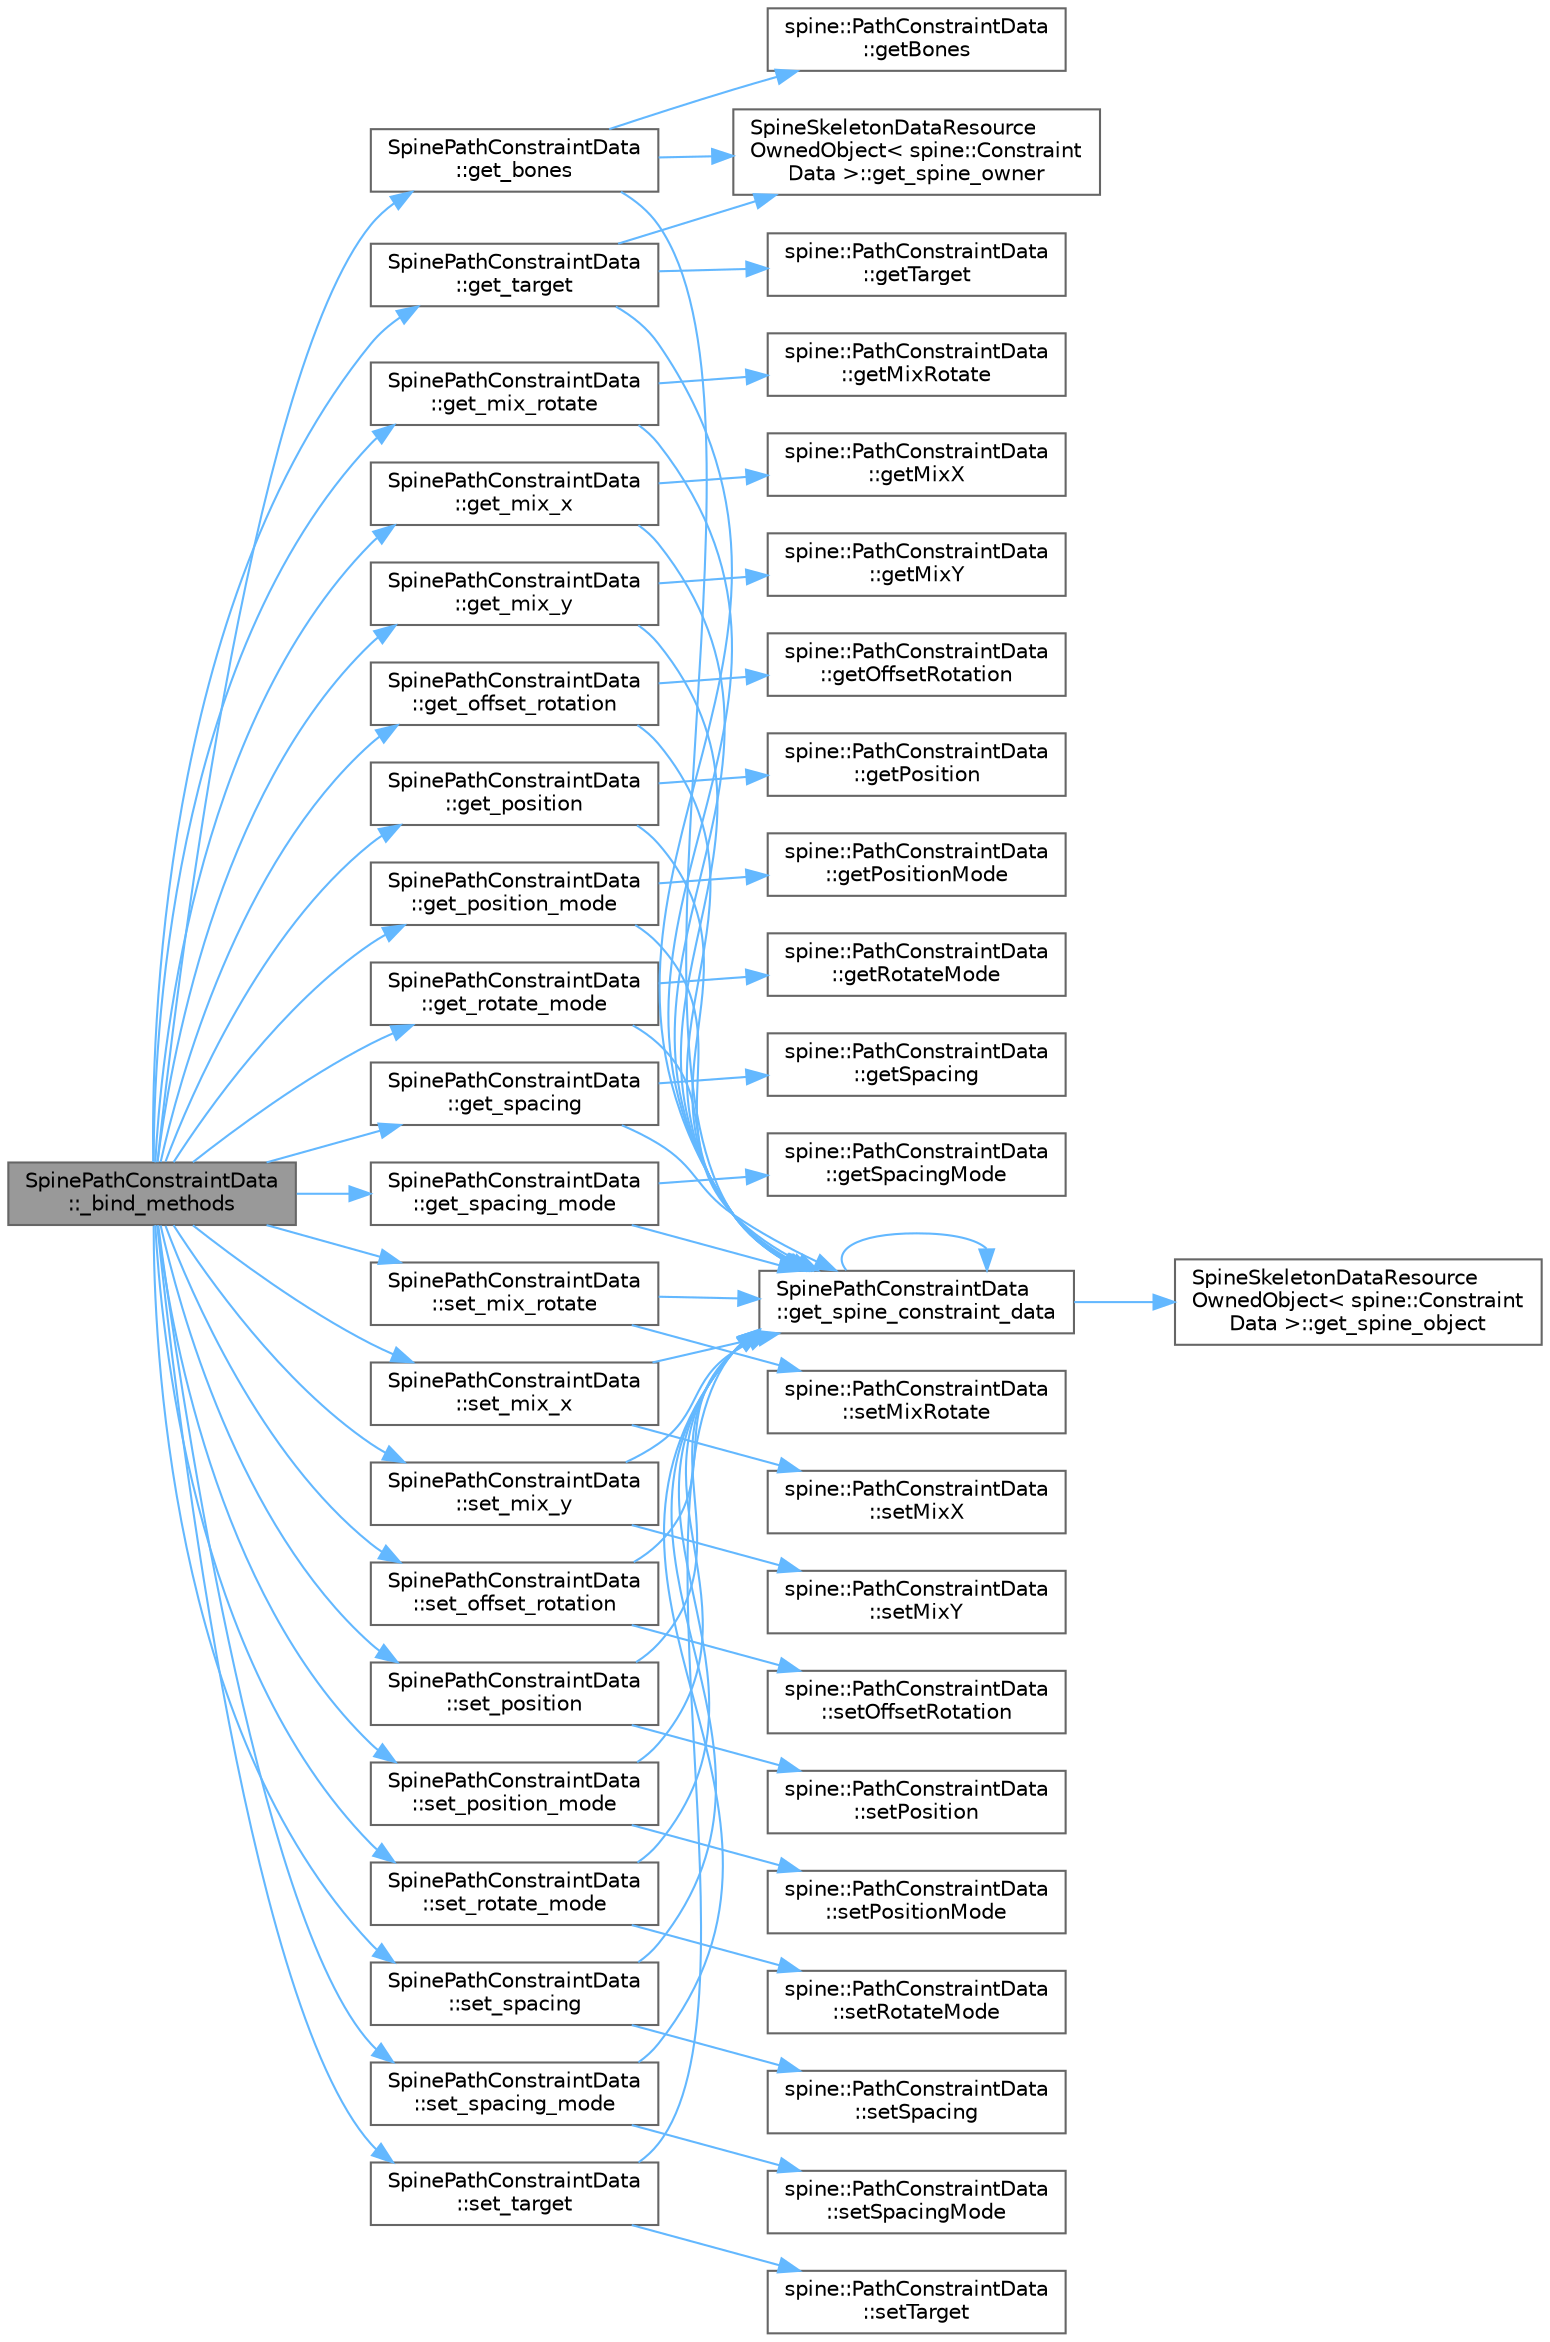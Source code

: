digraph "SpinePathConstraintData::_bind_methods"
{
 // LATEX_PDF_SIZE
  bgcolor="transparent";
  edge [fontname=Helvetica,fontsize=10,labelfontname=Helvetica,labelfontsize=10];
  node [fontname=Helvetica,fontsize=10,shape=box,height=0.2,width=0.4];
  rankdir="LR";
  Node1 [id="Node000001",label="SpinePathConstraintData\l::_bind_methods",height=0.2,width=0.4,color="gray40", fillcolor="grey60", style="filled", fontcolor="black",tooltip=" "];
  Node1 -> Node2 [id="edge1_Node000001_Node000002",color="steelblue1",style="solid",tooltip=" "];
  Node2 [id="Node000002",label="SpinePathConstraintData\l::get_bones",height=0.2,width=0.4,color="grey40", fillcolor="white", style="filled",URL="$class_spine_path_constraint_data.html#a79e3287be0a848095bc03e2142a311fa",tooltip=" "];
  Node2 -> Node3 [id="edge2_Node000002_Node000003",color="steelblue1",style="solid",tooltip=" "];
  Node3 [id="Node000003",label="SpinePathConstraintData\l::get_spine_constraint_data",height=0.2,width=0.4,color="grey40", fillcolor="white", style="filled",URL="$class_spine_path_constraint_data.html#a6fd25f0b0ef75f4baa9479d553cdbebf",tooltip=" "];
  Node3 -> Node3 [id="edge3_Node000003_Node000003",color="steelblue1",style="solid",tooltip=" "];
  Node3 -> Node4 [id="edge4_Node000003_Node000004",color="steelblue1",style="solid",tooltip=" "];
  Node4 [id="Node000004",label="SpineSkeletonDataResource\lOwnedObject\< spine::Constraint\lData \>::get_spine_object",height=0.2,width=0.4,color="grey40", fillcolor="white", style="filled",URL="$class_spine_skeleton_data_resource_owned_object.html#a17a452fe3be51c5dfec16fddf002d318",tooltip=" "];
  Node2 -> Node5 [id="edge5_Node000002_Node000005",color="steelblue1",style="solid",tooltip=" "];
  Node5 [id="Node000005",label="SpineSkeletonDataResource\lOwnedObject\< spine::Constraint\lData \>::get_spine_owner",height=0.2,width=0.4,color="grey40", fillcolor="white", style="filled",URL="$class_spine_skeleton_data_resource_owned_object.html#a8fb9e97d2c2f85dc522e85b9c9cbd112",tooltip=" "];
  Node2 -> Node6 [id="edge6_Node000002_Node000006",color="steelblue1",style="solid",tooltip=" "];
  Node6 [id="Node000006",label="spine::PathConstraintData\l::getBones",height=0.2,width=0.4,color="grey40", fillcolor="white", style="filled",URL="$classspine_1_1_path_constraint_data.html#a5504fc0634f2560515ae23a2f80bf25c",tooltip=" "];
  Node1 -> Node7 [id="edge7_Node000001_Node000007",color="steelblue1",style="solid",tooltip=" "];
  Node7 [id="Node000007",label="SpinePathConstraintData\l::get_mix_rotate",height=0.2,width=0.4,color="grey40", fillcolor="white", style="filled",URL="$class_spine_path_constraint_data.html#a904bd9765ff1098ef5abb68f4ea25f4c",tooltip=" "];
  Node7 -> Node3 [id="edge8_Node000007_Node000003",color="steelblue1",style="solid",tooltip=" "];
  Node7 -> Node8 [id="edge9_Node000007_Node000008",color="steelblue1",style="solid",tooltip=" "];
  Node8 [id="Node000008",label="spine::PathConstraintData\l::getMixRotate",height=0.2,width=0.4,color="grey40", fillcolor="white", style="filled",URL="$classspine_1_1_path_constraint_data.html#ab5cffdc190f46a6cf50ccc240712039d",tooltip=" "];
  Node1 -> Node9 [id="edge10_Node000001_Node000009",color="steelblue1",style="solid",tooltip=" "];
  Node9 [id="Node000009",label="SpinePathConstraintData\l::get_mix_x",height=0.2,width=0.4,color="grey40", fillcolor="white", style="filled",URL="$class_spine_path_constraint_data.html#a333e1562f6e35d245c7403a145766977",tooltip=" "];
  Node9 -> Node3 [id="edge11_Node000009_Node000003",color="steelblue1",style="solid",tooltip=" "];
  Node9 -> Node10 [id="edge12_Node000009_Node000010",color="steelblue1",style="solid",tooltip=" "];
  Node10 [id="Node000010",label="spine::PathConstraintData\l::getMixX",height=0.2,width=0.4,color="grey40", fillcolor="white", style="filled",URL="$classspine_1_1_path_constraint_data.html#a187e51673ae7772129af1b145a1c4f90",tooltip=" "];
  Node1 -> Node11 [id="edge13_Node000001_Node000011",color="steelblue1",style="solid",tooltip=" "];
  Node11 [id="Node000011",label="SpinePathConstraintData\l::get_mix_y",height=0.2,width=0.4,color="grey40", fillcolor="white", style="filled",URL="$class_spine_path_constraint_data.html#a4080fb765468f533bdb1346e7e573ecf",tooltip=" "];
  Node11 -> Node3 [id="edge14_Node000011_Node000003",color="steelblue1",style="solid",tooltip=" "];
  Node11 -> Node12 [id="edge15_Node000011_Node000012",color="steelblue1",style="solid",tooltip=" "];
  Node12 [id="Node000012",label="spine::PathConstraintData\l::getMixY",height=0.2,width=0.4,color="grey40", fillcolor="white", style="filled",URL="$classspine_1_1_path_constraint_data.html#acd4b323b65646c793ce0fe8f21daa55f",tooltip=" "];
  Node1 -> Node13 [id="edge16_Node000001_Node000013",color="steelblue1",style="solid",tooltip=" "];
  Node13 [id="Node000013",label="SpinePathConstraintData\l::get_offset_rotation",height=0.2,width=0.4,color="grey40", fillcolor="white", style="filled",URL="$class_spine_path_constraint_data.html#ab5b1918752a077173044d3377eeaf851",tooltip=" "];
  Node13 -> Node3 [id="edge17_Node000013_Node000003",color="steelblue1",style="solid",tooltip=" "];
  Node13 -> Node14 [id="edge18_Node000013_Node000014",color="steelblue1",style="solid",tooltip=" "];
  Node14 [id="Node000014",label="spine::PathConstraintData\l::getOffsetRotation",height=0.2,width=0.4,color="grey40", fillcolor="white", style="filled",URL="$classspine_1_1_path_constraint_data.html#aea9a1d29bd7a8553455e118b83f16681",tooltip=" "];
  Node1 -> Node15 [id="edge19_Node000001_Node000015",color="steelblue1",style="solid",tooltip=" "];
  Node15 [id="Node000015",label="SpinePathConstraintData\l::get_position",height=0.2,width=0.4,color="grey40", fillcolor="white", style="filled",URL="$class_spine_path_constraint_data.html#a4466d81a512e1c8f04df49402f703443",tooltip=" "];
  Node15 -> Node3 [id="edge20_Node000015_Node000003",color="steelblue1",style="solid",tooltip=" "];
  Node15 -> Node16 [id="edge21_Node000015_Node000016",color="steelblue1",style="solid",tooltip=" "];
  Node16 [id="Node000016",label="spine::PathConstraintData\l::getPosition",height=0.2,width=0.4,color="grey40", fillcolor="white", style="filled",URL="$classspine_1_1_path_constraint_data.html#a52cdde93700eeccd1613df709d11f840",tooltip=" "];
  Node1 -> Node17 [id="edge22_Node000001_Node000017",color="steelblue1",style="solid",tooltip=" "];
  Node17 [id="Node000017",label="SpinePathConstraintData\l::get_position_mode",height=0.2,width=0.4,color="grey40", fillcolor="white", style="filled",URL="$class_spine_path_constraint_data.html#a56bd4c5c80bc6d3b121b7b1b348fe32d",tooltip=" "];
  Node17 -> Node3 [id="edge23_Node000017_Node000003",color="steelblue1",style="solid",tooltip=" "];
  Node17 -> Node18 [id="edge24_Node000017_Node000018",color="steelblue1",style="solid",tooltip=" "];
  Node18 [id="Node000018",label="spine::PathConstraintData\l::getPositionMode",height=0.2,width=0.4,color="grey40", fillcolor="white", style="filled",URL="$classspine_1_1_path_constraint_data.html#acb6dd9105d1dc75c34c17eece61db411",tooltip=" "];
  Node1 -> Node19 [id="edge25_Node000001_Node000019",color="steelblue1",style="solid",tooltip=" "];
  Node19 [id="Node000019",label="SpinePathConstraintData\l::get_rotate_mode",height=0.2,width=0.4,color="grey40", fillcolor="white", style="filled",URL="$class_spine_path_constraint_data.html#a0a134a5eefd84ca72253e9bc8366493a",tooltip=" "];
  Node19 -> Node3 [id="edge26_Node000019_Node000003",color="steelblue1",style="solid",tooltip=" "];
  Node19 -> Node20 [id="edge27_Node000019_Node000020",color="steelblue1",style="solid",tooltip=" "];
  Node20 [id="Node000020",label="spine::PathConstraintData\l::getRotateMode",height=0.2,width=0.4,color="grey40", fillcolor="white", style="filled",URL="$classspine_1_1_path_constraint_data.html#a8f213626b606f8884f51f0a97b7813ef",tooltip=" "];
  Node1 -> Node21 [id="edge28_Node000001_Node000021",color="steelblue1",style="solid",tooltip=" "];
  Node21 [id="Node000021",label="SpinePathConstraintData\l::get_spacing",height=0.2,width=0.4,color="grey40", fillcolor="white", style="filled",URL="$class_spine_path_constraint_data.html#a26db727d431c277caa71642d892445b0",tooltip=" "];
  Node21 -> Node3 [id="edge29_Node000021_Node000003",color="steelblue1",style="solid",tooltip=" "];
  Node21 -> Node22 [id="edge30_Node000021_Node000022",color="steelblue1",style="solid",tooltip=" "];
  Node22 [id="Node000022",label="spine::PathConstraintData\l::getSpacing",height=0.2,width=0.4,color="grey40", fillcolor="white", style="filled",URL="$classspine_1_1_path_constraint_data.html#a3d30087c1df4abdc42519c7c006fd606",tooltip=" "];
  Node1 -> Node23 [id="edge31_Node000001_Node000023",color="steelblue1",style="solid",tooltip=" "];
  Node23 [id="Node000023",label="SpinePathConstraintData\l::get_spacing_mode",height=0.2,width=0.4,color="grey40", fillcolor="white", style="filled",URL="$class_spine_path_constraint_data.html#a7516719bee6018b88596db503bf845be",tooltip=" "];
  Node23 -> Node3 [id="edge32_Node000023_Node000003",color="steelblue1",style="solid",tooltip=" "];
  Node23 -> Node24 [id="edge33_Node000023_Node000024",color="steelblue1",style="solid",tooltip=" "];
  Node24 [id="Node000024",label="spine::PathConstraintData\l::getSpacingMode",height=0.2,width=0.4,color="grey40", fillcolor="white", style="filled",URL="$classspine_1_1_path_constraint_data.html#adaadb36166962b9c6384453ce7a46b02",tooltip=" "];
  Node1 -> Node25 [id="edge34_Node000001_Node000025",color="steelblue1",style="solid",tooltip=" "];
  Node25 [id="Node000025",label="SpinePathConstraintData\l::get_target",height=0.2,width=0.4,color="grey40", fillcolor="white", style="filled",URL="$class_spine_path_constraint_data.html#a1dd3cd83211fbfee67f40f3a07fd6f44",tooltip=" "];
  Node25 -> Node3 [id="edge35_Node000025_Node000003",color="steelblue1",style="solid",tooltip=" "];
  Node25 -> Node5 [id="edge36_Node000025_Node000005",color="steelblue1",style="solid",tooltip=" "];
  Node25 -> Node26 [id="edge37_Node000025_Node000026",color="steelblue1",style="solid",tooltip=" "];
  Node26 [id="Node000026",label="spine::PathConstraintData\l::getTarget",height=0.2,width=0.4,color="grey40", fillcolor="white", style="filled",URL="$classspine_1_1_path_constraint_data.html#ac2d25fa85859d2e0237d95cb95139f28",tooltip=" "];
  Node1 -> Node27 [id="edge38_Node000001_Node000027",color="steelblue1",style="solid",tooltip=" "];
  Node27 [id="Node000027",label="SpinePathConstraintData\l::set_mix_rotate",height=0.2,width=0.4,color="grey40", fillcolor="white", style="filled",URL="$class_spine_path_constraint_data.html#a49ea36feccc06f87184c364cebfcb801",tooltip=" "];
  Node27 -> Node3 [id="edge39_Node000027_Node000003",color="steelblue1",style="solid",tooltip=" "];
  Node27 -> Node28 [id="edge40_Node000027_Node000028",color="steelblue1",style="solid",tooltip=" "];
  Node28 [id="Node000028",label="spine::PathConstraintData\l::setMixRotate",height=0.2,width=0.4,color="grey40", fillcolor="white", style="filled",URL="$classspine_1_1_path_constraint_data.html#abb721c7ea0ff0a0253ce55b6eec69174",tooltip=" "];
  Node1 -> Node29 [id="edge41_Node000001_Node000029",color="steelblue1",style="solid",tooltip=" "];
  Node29 [id="Node000029",label="SpinePathConstraintData\l::set_mix_x",height=0.2,width=0.4,color="grey40", fillcolor="white", style="filled",URL="$class_spine_path_constraint_data.html#a2331bb3e8d9a29f1d3ba022abe7cd49b",tooltip=" "];
  Node29 -> Node3 [id="edge42_Node000029_Node000003",color="steelblue1",style="solid",tooltip=" "];
  Node29 -> Node30 [id="edge43_Node000029_Node000030",color="steelblue1",style="solid",tooltip=" "];
  Node30 [id="Node000030",label="spine::PathConstraintData\l::setMixX",height=0.2,width=0.4,color="grey40", fillcolor="white", style="filled",URL="$classspine_1_1_path_constraint_data.html#a17aa826b3369e564447ebc3d8ba73c9c",tooltip=" "];
  Node1 -> Node31 [id="edge44_Node000001_Node000031",color="steelblue1",style="solid",tooltip=" "];
  Node31 [id="Node000031",label="SpinePathConstraintData\l::set_mix_y",height=0.2,width=0.4,color="grey40", fillcolor="white", style="filled",URL="$class_spine_path_constraint_data.html#a08d29f3f645f8d949de35d962d0b9546",tooltip=" "];
  Node31 -> Node3 [id="edge45_Node000031_Node000003",color="steelblue1",style="solid",tooltip=" "];
  Node31 -> Node32 [id="edge46_Node000031_Node000032",color="steelblue1",style="solid",tooltip=" "];
  Node32 [id="Node000032",label="spine::PathConstraintData\l::setMixY",height=0.2,width=0.4,color="grey40", fillcolor="white", style="filled",URL="$classspine_1_1_path_constraint_data.html#a12319e6c64d340d72f7125e3952f98b3",tooltip=" "];
  Node1 -> Node33 [id="edge47_Node000001_Node000033",color="steelblue1",style="solid",tooltip=" "];
  Node33 [id="Node000033",label="SpinePathConstraintData\l::set_offset_rotation",height=0.2,width=0.4,color="grey40", fillcolor="white", style="filled",URL="$class_spine_path_constraint_data.html#a9528454e5c61e60d54444a8aa1aa6743",tooltip=" "];
  Node33 -> Node3 [id="edge48_Node000033_Node000003",color="steelblue1",style="solid",tooltip=" "];
  Node33 -> Node34 [id="edge49_Node000033_Node000034",color="steelblue1",style="solid",tooltip=" "];
  Node34 [id="Node000034",label="spine::PathConstraintData\l::setOffsetRotation",height=0.2,width=0.4,color="grey40", fillcolor="white", style="filled",URL="$classspine_1_1_path_constraint_data.html#acb38d5e20c597a3f00616eecffa64c5e",tooltip=" "];
  Node1 -> Node35 [id="edge50_Node000001_Node000035",color="steelblue1",style="solid",tooltip=" "];
  Node35 [id="Node000035",label="SpinePathConstraintData\l::set_position",height=0.2,width=0.4,color="grey40", fillcolor="white", style="filled",URL="$class_spine_path_constraint_data.html#a5d7e1b48094961103ac309e636869918",tooltip=" "];
  Node35 -> Node3 [id="edge51_Node000035_Node000003",color="steelblue1",style="solid",tooltip=" "];
  Node35 -> Node36 [id="edge52_Node000035_Node000036",color="steelblue1",style="solid",tooltip=" "];
  Node36 [id="Node000036",label="spine::PathConstraintData\l::setPosition",height=0.2,width=0.4,color="grey40", fillcolor="white", style="filled",URL="$classspine_1_1_path_constraint_data.html#a83c6ed3200fe4dfd2fb9302f2ebc892e",tooltip=" "];
  Node1 -> Node37 [id="edge53_Node000001_Node000037",color="steelblue1",style="solid",tooltip=" "];
  Node37 [id="Node000037",label="SpinePathConstraintData\l::set_position_mode",height=0.2,width=0.4,color="grey40", fillcolor="white", style="filled",URL="$class_spine_path_constraint_data.html#a6ff75866dcf75ef08936a20f53ba8c6d",tooltip=" "];
  Node37 -> Node3 [id="edge54_Node000037_Node000003",color="steelblue1",style="solid",tooltip=" "];
  Node37 -> Node38 [id="edge55_Node000037_Node000038",color="steelblue1",style="solid",tooltip=" "];
  Node38 [id="Node000038",label="spine::PathConstraintData\l::setPositionMode",height=0.2,width=0.4,color="grey40", fillcolor="white", style="filled",URL="$classspine_1_1_path_constraint_data.html#a01dbed7be9ac931cd0f35e9a83a4fbae",tooltip=" "];
  Node1 -> Node39 [id="edge56_Node000001_Node000039",color="steelblue1",style="solid",tooltip=" "];
  Node39 [id="Node000039",label="SpinePathConstraintData\l::set_rotate_mode",height=0.2,width=0.4,color="grey40", fillcolor="white", style="filled",URL="$class_spine_path_constraint_data.html#a8da0183676bfaa56782bc5fb6fe8c010",tooltip=" "];
  Node39 -> Node3 [id="edge57_Node000039_Node000003",color="steelblue1",style="solid",tooltip=" "];
  Node39 -> Node40 [id="edge58_Node000039_Node000040",color="steelblue1",style="solid",tooltip=" "];
  Node40 [id="Node000040",label="spine::PathConstraintData\l::setRotateMode",height=0.2,width=0.4,color="grey40", fillcolor="white", style="filled",URL="$classspine_1_1_path_constraint_data.html#a4cd8a80e7f6a738fb75d8c1a486e6711",tooltip=" "];
  Node1 -> Node41 [id="edge59_Node000001_Node000041",color="steelblue1",style="solid",tooltip=" "];
  Node41 [id="Node000041",label="SpinePathConstraintData\l::set_spacing",height=0.2,width=0.4,color="grey40", fillcolor="white", style="filled",URL="$class_spine_path_constraint_data.html#add8ebcdce9ebcb2a32ed0f3a35630727",tooltip=" "];
  Node41 -> Node3 [id="edge60_Node000041_Node000003",color="steelblue1",style="solid",tooltip=" "];
  Node41 -> Node42 [id="edge61_Node000041_Node000042",color="steelblue1",style="solid",tooltip=" "];
  Node42 [id="Node000042",label="spine::PathConstraintData\l::setSpacing",height=0.2,width=0.4,color="grey40", fillcolor="white", style="filled",URL="$classspine_1_1_path_constraint_data.html#a339369fa878ed89fec901e1707ee33ca",tooltip=" "];
  Node1 -> Node43 [id="edge62_Node000001_Node000043",color="steelblue1",style="solid",tooltip=" "];
  Node43 [id="Node000043",label="SpinePathConstraintData\l::set_spacing_mode",height=0.2,width=0.4,color="grey40", fillcolor="white", style="filled",URL="$class_spine_path_constraint_data.html#a2da6d6cb4fbc31a908c0b2a78002b86b",tooltip=" "];
  Node43 -> Node3 [id="edge63_Node000043_Node000003",color="steelblue1",style="solid",tooltip=" "];
  Node43 -> Node44 [id="edge64_Node000043_Node000044",color="steelblue1",style="solid",tooltip=" "];
  Node44 [id="Node000044",label="spine::PathConstraintData\l::setSpacingMode",height=0.2,width=0.4,color="grey40", fillcolor="white", style="filled",URL="$classspine_1_1_path_constraint_data.html#a67824aaec041ac69e16312d51286c9a0",tooltip=" "];
  Node1 -> Node45 [id="edge65_Node000001_Node000045",color="steelblue1",style="solid",tooltip=" "];
  Node45 [id="Node000045",label="SpinePathConstraintData\l::set_target",height=0.2,width=0.4,color="grey40", fillcolor="white", style="filled",URL="$class_spine_path_constraint_data.html#af1f950c1ef0fb1c9dda0676381228907",tooltip=" "];
  Node45 -> Node3 [id="edge66_Node000045_Node000003",color="steelblue1",style="solid",tooltip=" "];
  Node45 -> Node46 [id="edge67_Node000045_Node000046",color="steelblue1",style="solid",tooltip=" "];
  Node46 [id="Node000046",label="spine::PathConstraintData\l::setTarget",height=0.2,width=0.4,color="grey40", fillcolor="white", style="filled",URL="$classspine_1_1_path_constraint_data.html#aa43f5397429844fca7e054eeda543f88",tooltip=" "];
}
